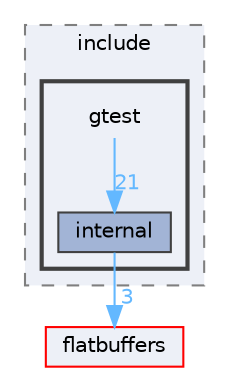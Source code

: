 digraph "googletest/googletest/include/gtest"
{
 // LATEX_PDF_SIZE
  bgcolor="transparent";
  edge [fontname=Helvetica,fontsize=10,labelfontname=Helvetica,labelfontsize=10];
  node [fontname=Helvetica,fontsize=10,shape=box,height=0.2,width=0.4];
  compound=true
  subgraph clusterdir_2f730f5434597c08ceb8912275aa9760 {
    graph [ bgcolor="#edf0f7", pencolor="grey50", label="include", fontname=Helvetica,fontsize=10 style="filled,dashed", URL="dir_2f730f5434597c08ceb8912275aa9760.html",tooltip=""]
  subgraph clusterdir_196a1d8d1902fcaaf737e6685e0f8aa0 {
    graph [ bgcolor="#edf0f7", pencolor="grey25", label="", fontname=Helvetica,fontsize=10 style="filled,bold", URL="dir_196a1d8d1902fcaaf737e6685e0f8aa0.html",tooltip=""]
    dir_196a1d8d1902fcaaf737e6685e0f8aa0 [shape=plaintext, label="gtest"];
  dir_79ae9c56883535016d82dfa22592a52d [label="internal", fillcolor="#a2b4d6", color="grey25", style="filled", URL="dir_79ae9c56883535016d82dfa22592a52d.html",tooltip=""];
  }
  }
  dir_aab3332a77760f74556dcb4aee61b405 [label="flatbuffers", fillcolor="#edf0f7", color="red", style="filled", URL="dir_aab3332a77760f74556dcb4aee61b405.html",tooltip=""];
  dir_196a1d8d1902fcaaf737e6685e0f8aa0->dir_79ae9c56883535016d82dfa22592a52d [headlabel="21", labeldistance=1.5 headhref="dir_000112_000121.html" href="dir_000112_000121.html" color="steelblue1" fontcolor="steelblue1"];
  dir_79ae9c56883535016d82dfa22592a52d->dir_aab3332a77760f74556dcb4aee61b405 [headlabel="3", labeldistance=1.5 headhref="dir_000121_000058.html" href="dir_000121_000058.html" color="steelblue1" fontcolor="steelblue1"];
}
